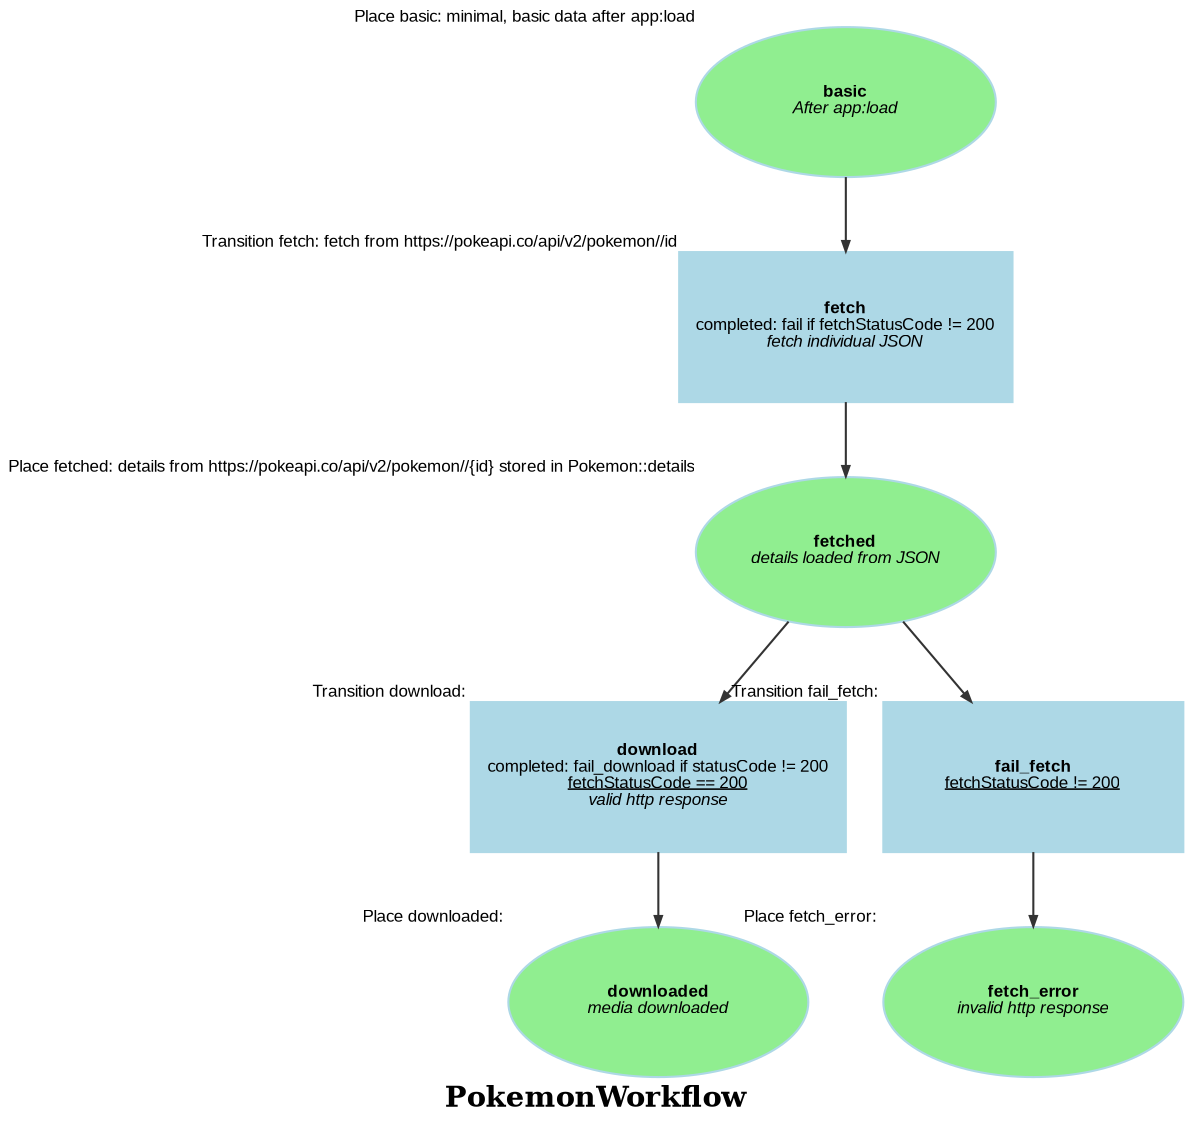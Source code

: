 digraph workflow {
  ratio="compress" rankdir="TB" label=<<B>PokemonWorkflow</B>>
  node [fontsize="8" fontname="Arial" color="lightBlue" style="filled" fixedsize="false" width="2" height="1"];
  edge [fontsize="7" fontname="Arial" color="#333333" arrowhead="normal" arrowsize="0.5"];

  place_basic [label=<<B>basic</B><BR/><I>After app:load</I>>, shape=oval fillcolor="lightgreen" style="filled" xlabel="Place basic: minimal, basic data after app:load"];
  place_fetched [label=<<B>fetched</B><BR/><I>details loaded from JSON</I>>, shape=oval fillcolor="lightgreen" style="filled" xlabel="Place fetched: details from https://pokeapi.co/api/v2/pokemon//{id} stored in Pokemon::details"];
  place_downloaded [label=<<B>downloaded</B><BR/><I>media downloaded</I>>, shape=oval fillcolor="lightgreen" style="filled" xlabel="Place downloaded: "];
  place_fetch_error [label=<<B>fetch_error</B><BR/><I>invalid http response</I>>, shape=oval fillcolor="lightgreen" style="filled" xlabel="Place fetch_error: "];
  transition_fetch [label=<<B>fetch</B><BR/>completed: fail if fetchStatusCode != 200<BR/><I>fetch individual JSON</I>>, shape="box" regular="" xlabel="Transition fetch: fetch from https://pokeapi.co/api/v2/pokemon//id"];
  transition_download [label=<<B>download</B><BR/>completed: fail_download if statusCode != 200<BR/><U>fetchStatusCode == 200</U><BR/><I>valid http response</I>>, shape="box" regular="" xlabel="Transition download: "];
  transition_fail_fetch [label=<<B>fail_fetch</B><BR/><U>fetchStatusCode != 200</U>>, shape="box" regular="" xlabel="Transition fail_fetch: "];
  place_basic -> transition_fetch [style="solid", comment="basic"];
  transition_fetch -> place_fetched [style="solid"];
  place_fetched -> transition_download [style="solid", comment="fetched"];
  transition_download -> place_downloaded [style="solid"];
  place_fetched -> transition_fail_fetch [style="solid", comment="fetched"];
  transition_fail_fetch -> place_fetch_error [style="solid"];
}

